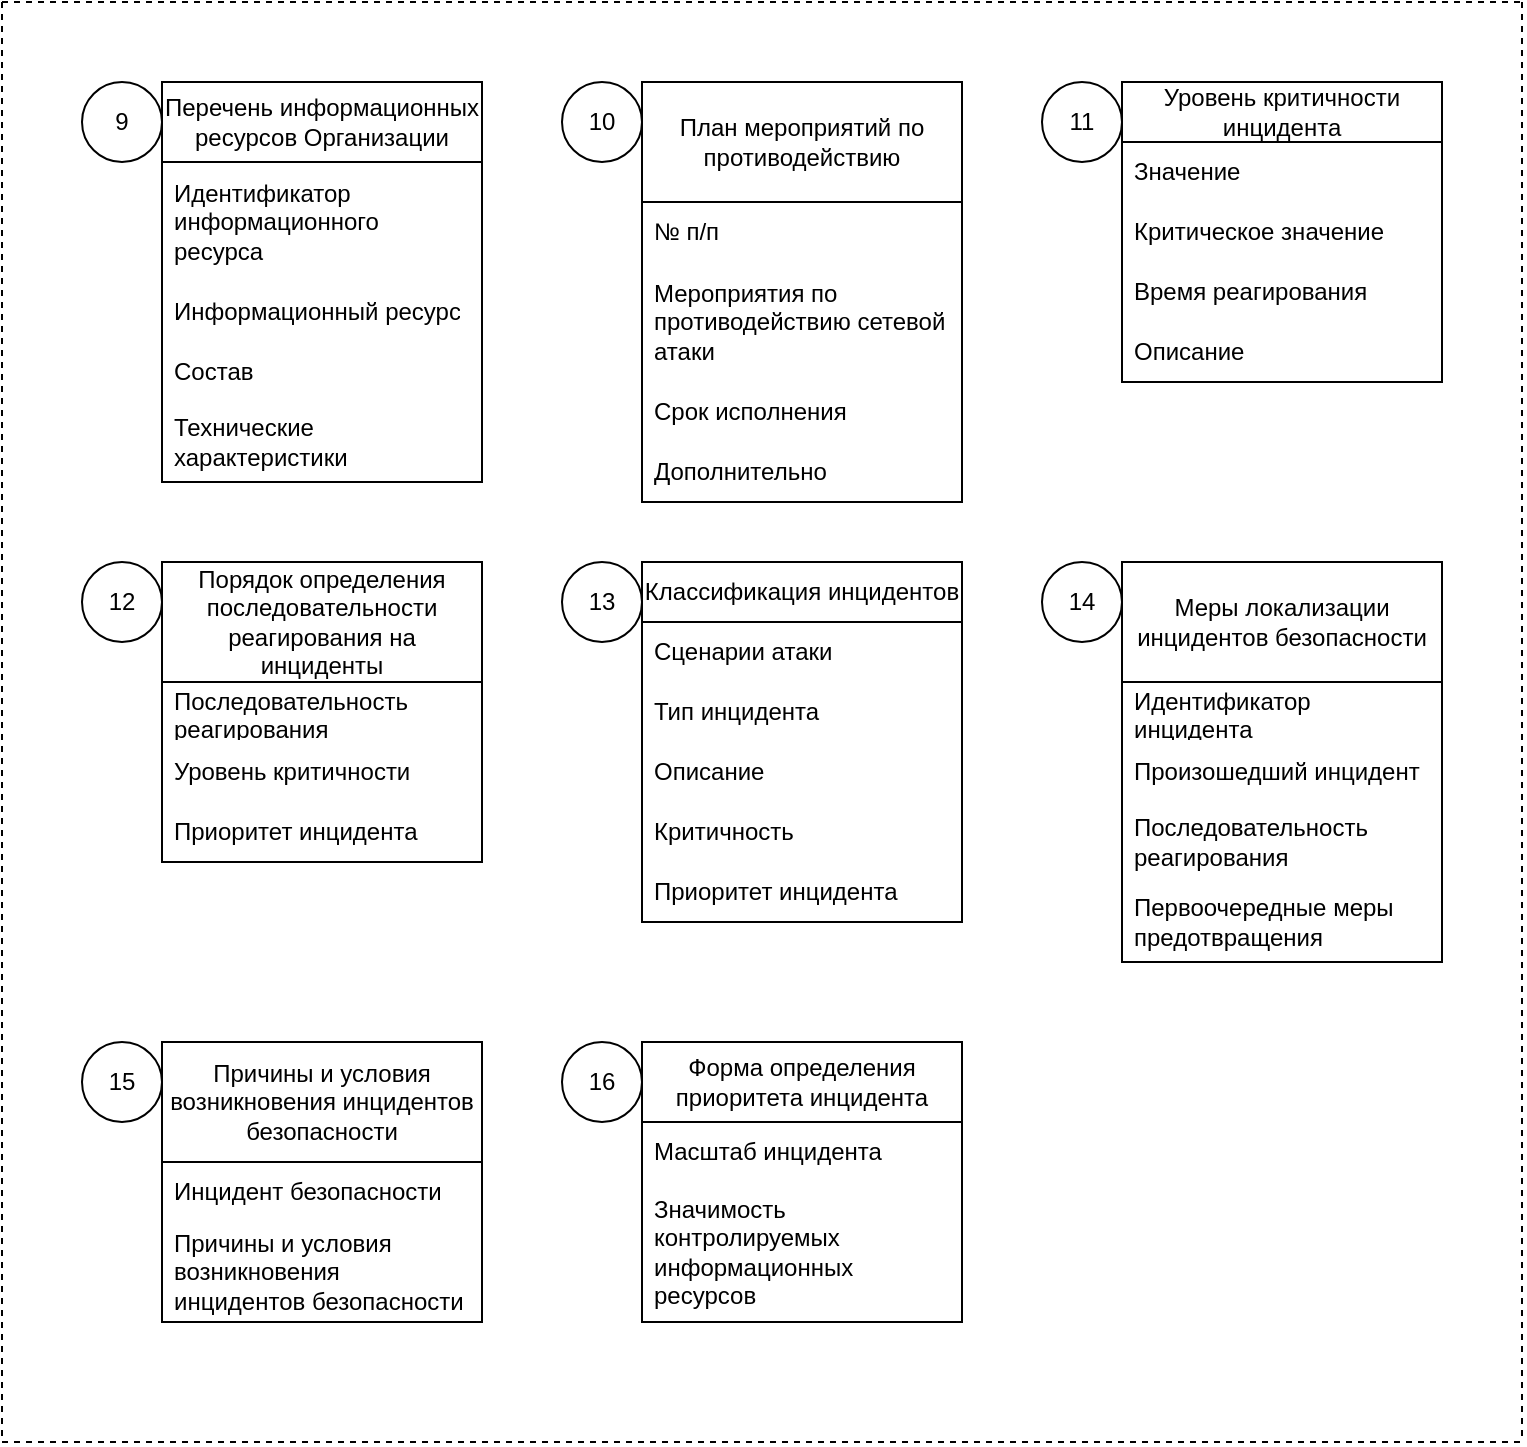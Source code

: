 <mxfile version="24.9.3">
  <diagram id="XmhMLrY5rcQZFRlhpqio" name="Страница — 1">
    <mxGraphModel dx="1290" dy="567" grid="1" gridSize="10" guides="1" tooltips="1" connect="1" arrows="1" fold="1" page="1" pageScale="1" pageWidth="827" pageHeight="1169" math="0" shadow="0">
      <root>
        <mxCell id="0" />
        <mxCell id="1" parent="0" />
        <mxCell id="afDjPK45F89lLLZITFo6-1" value="" style="endArrow=none;dashed=1;html=1;rounded=0;" parent="1" edge="1">
          <mxGeometry width="50" height="50" relative="1" as="geometry">
            <mxPoint x="41" y="80" as="sourcePoint" />
            <mxPoint x="801" y="80" as="targetPoint" />
          </mxGeometry>
        </mxCell>
        <mxCell id="afDjPK45F89lLLZITFo6-3" value="" style="endArrow=none;dashed=1;html=1;rounded=0;" parent="1" edge="1">
          <mxGeometry width="50" height="50" relative="1" as="geometry">
            <mxPoint x="41" y="80" as="sourcePoint" />
            <mxPoint x="41" y="800" as="targetPoint" />
          </mxGeometry>
        </mxCell>
        <mxCell id="afDjPK45F89lLLZITFo6-5" value="Меры локализации инцидентов безопасности" style="swimlane;fontStyle=0;childLayout=stackLayout;horizontal=1;startSize=60;horizontalStack=0;resizeParent=1;resizeParentMax=0;resizeLast=0;collapsible=1;marginBottom=0;whiteSpace=wrap;html=1;" parent="1" vertex="1">
          <mxGeometry x="601" y="360" width="160" height="200" as="geometry" />
        </mxCell>
        <mxCell id="afDjPK45F89lLLZITFo6-6" value="Идентификатор инцидента" style="text;strokeColor=none;fillColor=none;align=left;verticalAlign=middle;spacingLeft=4;spacingRight=4;overflow=hidden;points=[[0,0.5],[1,0.5]];portConstraint=eastwest;rotatable=0;whiteSpace=wrap;html=1;" parent="afDjPK45F89lLLZITFo6-5" vertex="1">
          <mxGeometry y="60" width="160" height="30" as="geometry" />
        </mxCell>
        <mxCell id="afDjPK45F89lLLZITFo6-7" value="Произошедший инцидент" style="text;strokeColor=none;fillColor=none;align=left;verticalAlign=middle;spacingLeft=4;spacingRight=4;overflow=hidden;points=[[0,0.5],[1,0.5]];portConstraint=eastwest;rotatable=0;whiteSpace=wrap;html=1;" parent="afDjPK45F89lLLZITFo6-5" vertex="1">
          <mxGeometry y="90" width="160" height="30" as="geometry" />
        </mxCell>
        <mxCell id="afDjPK45F89lLLZITFo6-50" value="Последовательность реагирования" style="text;strokeColor=none;fillColor=none;align=left;verticalAlign=middle;spacingLeft=4;spacingRight=4;overflow=hidden;points=[[0,0.5],[1,0.5]];portConstraint=eastwest;rotatable=0;whiteSpace=wrap;html=1;" parent="afDjPK45F89lLLZITFo6-5" vertex="1">
          <mxGeometry y="120" width="160" height="40" as="geometry" />
        </mxCell>
        <mxCell id="afDjPK45F89lLLZITFo6-8" value="Первоочередные меры предотвращения" style="text;strokeColor=none;fillColor=none;align=left;verticalAlign=middle;spacingLeft=4;spacingRight=4;overflow=hidden;points=[[0,0.5],[1,0.5]];portConstraint=eastwest;rotatable=0;whiteSpace=wrap;html=1;" parent="afDjPK45F89lLLZITFo6-5" vertex="1">
          <mxGeometry y="160" width="160" height="40" as="geometry" />
        </mxCell>
        <mxCell id="afDjPK45F89lLLZITFo6-9" value="Классификация инцидентов" style="swimlane;fontStyle=0;childLayout=stackLayout;horizontal=1;startSize=30;horizontalStack=0;resizeParent=1;resizeParentMax=0;resizeLast=0;collapsible=1;marginBottom=0;whiteSpace=wrap;html=1;" parent="1" vertex="1">
          <mxGeometry x="361" y="360" width="160" height="180" as="geometry">
            <mxRectangle x="290" y="200" width="140" height="30" as="alternateBounds" />
          </mxGeometry>
        </mxCell>
        <mxCell id="afDjPK45F89lLLZITFo6-10" value="Сценарии атаки" style="text;strokeColor=none;fillColor=none;align=left;verticalAlign=middle;spacingLeft=4;spacingRight=4;overflow=hidden;points=[[0,0.5],[1,0.5]];portConstraint=eastwest;rotatable=0;whiteSpace=wrap;html=1;" parent="afDjPK45F89lLLZITFo6-9" vertex="1">
          <mxGeometry y="30" width="160" height="30" as="geometry" />
        </mxCell>
        <mxCell id="afDjPK45F89lLLZITFo6-11" value="&lt;div&gt;Тип инцидента&lt;/div&gt;" style="text;strokeColor=none;fillColor=none;align=left;verticalAlign=middle;spacingLeft=4;spacingRight=4;overflow=hidden;points=[[0,0.5],[1,0.5]];portConstraint=eastwest;rotatable=0;whiteSpace=wrap;html=1;" parent="afDjPK45F89lLLZITFo6-9" vertex="1">
          <mxGeometry y="60" width="160" height="30" as="geometry" />
        </mxCell>
        <mxCell id="afDjPK45F89lLLZITFo6-12" value="Описание" style="text;strokeColor=none;fillColor=none;align=left;verticalAlign=middle;spacingLeft=4;spacingRight=4;overflow=hidden;points=[[0,0.5],[1,0.5]];portConstraint=eastwest;rotatable=0;whiteSpace=wrap;html=1;" parent="afDjPK45F89lLLZITFo6-9" vertex="1">
          <mxGeometry y="90" width="160" height="30" as="geometry" />
        </mxCell>
        <mxCell id="afDjPK45F89lLLZITFo6-13" value="Критичность" style="text;strokeColor=none;fillColor=none;align=left;verticalAlign=middle;spacingLeft=4;spacingRight=4;overflow=hidden;points=[[0,0.5],[1,0.5]];portConstraint=eastwest;rotatable=0;whiteSpace=wrap;html=1;" parent="afDjPK45F89lLLZITFo6-9" vertex="1">
          <mxGeometry y="120" width="160" height="30" as="geometry" />
        </mxCell>
        <mxCell id="afDjPK45F89lLLZITFo6-38" value="Приоритет инцидента" style="text;strokeColor=none;fillColor=none;align=left;verticalAlign=middle;spacingLeft=4;spacingRight=4;overflow=hidden;points=[[0,0.5],[1,0.5]];portConstraint=eastwest;rotatable=0;whiteSpace=wrap;html=1;" parent="afDjPK45F89lLLZITFo6-9" vertex="1">
          <mxGeometry y="150" width="160" height="30" as="geometry" />
        </mxCell>
        <mxCell id="afDjPK45F89lLLZITFo6-14" value="Порядок определения последовательности реагирования на инциденты" style="swimlane;fontStyle=0;childLayout=stackLayout;horizontal=1;startSize=60;horizontalStack=0;resizeParent=1;resizeParentMax=0;resizeLast=0;collapsible=1;marginBottom=0;whiteSpace=wrap;html=1;" parent="1" vertex="1">
          <mxGeometry x="121" y="360" width="160" height="150" as="geometry">
            <mxRectangle x="520" y="360" width="200" height="60" as="alternateBounds" />
          </mxGeometry>
        </mxCell>
        <mxCell id="afDjPK45F89lLLZITFo6-15" value="Последовательность реагирования" style="text;strokeColor=none;fillColor=none;align=left;verticalAlign=middle;spacingLeft=4;spacingRight=4;overflow=hidden;points=[[0,0.5],[1,0.5]];portConstraint=eastwest;rotatable=0;whiteSpace=wrap;html=1;" parent="afDjPK45F89lLLZITFo6-14" vertex="1">
          <mxGeometry y="60" width="160" height="30" as="geometry" />
        </mxCell>
        <mxCell id="afDjPK45F89lLLZITFo6-16" value="Уровень критичности" style="text;strokeColor=none;fillColor=none;align=left;verticalAlign=middle;spacingLeft=4;spacingRight=4;overflow=hidden;points=[[0,0.5],[1,0.5]];portConstraint=eastwest;rotatable=0;whiteSpace=wrap;html=1;" parent="afDjPK45F89lLLZITFo6-14" vertex="1">
          <mxGeometry y="90" width="160" height="30" as="geometry" />
        </mxCell>
        <mxCell id="afDjPK45F89lLLZITFo6-17" value="Приоритет инцидента" style="text;strokeColor=none;fillColor=none;align=left;verticalAlign=middle;spacingLeft=4;spacingRight=4;overflow=hidden;points=[[0,0.5],[1,0.5]];portConstraint=eastwest;rotatable=0;whiteSpace=wrap;html=1;" parent="afDjPK45F89lLLZITFo6-14" vertex="1">
          <mxGeometry y="120" width="160" height="30" as="geometry" />
        </mxCell>
        <mxCell id="afDjPK45F89lLLZITFo6-18" value="План мероприятий по противодействию" style="swimlane;fontStyle=0;childLayout=stackLayout;horizontal=1;startSize=60;horizontalStack=0;resizeParent=1;resizeParentMax=0;resizeLast=0;collapsible=1;marginBottom=0;whiteSpace=wrap;html=1;" parent="1" vertex="1">
          <mxGeometry x="361" y="120" width="160" height="210" as="geometry" />
        </mxCell>
        <mxCell id="afDjPK45F89lLLZITFo6-19" value="&lt;div&gt;№&amp;nbsp;&lt;span style=&quot;background-color: initial;&quot;&gt;п/п&lt;/span&gt;&lt;/div&gt;" style="text;strokeColor=none;fillColor=none;align=left;verticalAlign=middle;spacingLeft=4;spacingRight=4;overflow=hidden;points=[[0,0.5],[1,0.5]];portConstraint=eastwest;rotatable=0;whiteSpace=wrap;html=1;" parent="afDjPK45F89lLLZITFo6-18" vertex="1">
          <mxGeometry y="60" width="160" height="30" as="geometry" />
        </mxCell>
        <mxCell id="afDjPK45F89lLLZITFo6-20" value="Мероприятия по противодействию сетевой атаки" style="text;strokeColor=none;fillColor=none;align=left;verticalAlign=middle;spacingLeft=4;spacingRight=4;overflow=hidden;points=[[0,0.5],[1,0.5]];portConstraint=eastwest;rotatable=0;whiteSpace=wrap;html=1;" parent="afDjPK45F89lLLZITFo6-18" vertex="1">
          <mxGeometry y="90" width="160" height="60" as="geometry" />
        </mxCell>
        <mxCell id="afDjPK45F89lLLZITFo6-21" value="Срок исполнения" style="text;strokeColor=none;fillColor=none;align=left;verticalAlign=middle;spacingLeft=4;spacingRight=4;overflow=hidden;points=[[0,0.5],[1,0.5]];portConstraint=eastwest;rotatable=0;whiteSpace=wrap;html=1;" parent="afDjPK45F89lLLZITFo6-18" vertex="1">
          <mxGeometry y="150" width="160" height="30" as="geometry" />
        </mxCell>
        <mxCell id="afDjPK45F89lLLZITFo6-51" value="Дополнительно" style="text;strokeColor=none;fillColor=none;align=left;verticalAlign=middle;spacingLeft=4;spacingRight=4;overflow=hidden;points=[[0,0.5],[1,0.5]];portConstraint=eastwest;rotatable=0;whiteSpace=wrap;html=1;" parent="afDjPK45F89lLLZITFo6-18" vertex="1">
          <mxGeometry y="180" width="160" height="30" as="geometry" />
        </mxCell>
        <mxCell id="afDjPK45F89lLLZITFo6-33" value="Перечень информационных ресурсов Организации" style="swimlane;fontStyle=0;childLayout=stackLayout;horizontal=1;startSize=40;horizontalStack=0;resizeParent=1;resizeParentMax=0;resizeLast=0;collapsible=1;marginBottom=0;whiteSpace=wrap;html=1;" parent="1" vertex="1">
          <mxGeometry x="121" y="120" width="160" height="200" as="geometry" />
        </mxCell>
        <mxCell id="afDjPK45F89lLLZITFo6-34" value="Идентификатор информационного ресурса" style="text;strokeColor=none;fillColor=none;align=left;verticalAlign=middle;spacingLeft=4;spacingRight=4;overflow=hidden;points=[[0,0.5],[1,0.5]];portConstraint=eastwest;rotatable=0;whiteSpace=wrap;html=1;" parent="afDjPK45F89lLLZITFo6-33" vertex="1">
          <mxGeometry y="40" width="160" height="60" as="geometry" />
        </mxCell>
        <mxCell id="afDjPK45F89lLLZITFo6-35" value="Информационный ресурс" style="text;strokeColor=none;fillColor=none;align=left;verticalAlign=middle;spacingLeft=4;spacingRight=4;overflow=hidden;points=[[0,0.5],[1,0.5]];portConstraint=eastwest;rotatable=0;whiteSpace=wrap;html=1;" parent="afDjPK45F89lLLZITFo6-33" vertex="1">
          <mxGeometry y="100" width="160" height="30" as="geometry" />
        </mxCell>
        <mxCell id="afDjPK45F89lLLZITFo6-36" value="Состав" style="text;strokeColor=none;fillColor=none;align=left;verticalAlign=middle;spacingLeft=4;spacingRight=4;overflow=hidden;points=[[0,0.5],[1,0.5]];portConstraint=eastwest;rotatable=0;whiteSpace=wrap;html=1;" parent="afDjPK45F89lLLZITFo6-33" vertex="1">
          <mxGeometry y="130" width="160" height="30" as="geometry" />
        </mxCell>
        <mxCell id="afDjPK45F89lLLZITFo6-37" value="Технические характеристики" style="text;strokeColor=none;fillColor=none;align=left;verticalAlign=middle;spacingLeft=4;spacingRight=4;overflow=hidden;points=[[0,0.5],[1,0.5]];portConstraint=eastwest;rotatable=0;whiteSpace=wrap;html=1;" parent="afDjPK45F89lLLZITFo6-33" vertex="1">
          <mxGeometry y="160" width="160" height="40" as="geometry" />
        </mxCell>
        <mxCell id="afDjPK45F89lLLZITFo6-40" value="Уровень критичности инцидента" style="swimlane;fontStyle=0;childLayout=stackLayout;horizontal=1;startSize=30;horizontalStack=0;resizeParent=1;resizeParentMax=0;resizeLast=0;collapsible=1;marginBottom=0;whiteSpace=wrap;html=1;" parent="1" vertex="1">
          <mxGeometry x="601" y="120" width="160" height="150" as="geometry" />
        </mxCell>
        <mxCell id="afDjPK45F89lLLZITFo6-41" value="&lt;div&gt;Значение&lt;/div&gt;" style="text;strokeColor=none;fillColor=none;align=left;verticalAlign=middle;spacingLeft=4;spacingRight=4;overflow=hidden;points=[[0,0.5],[1,0.5]];portConstraint=eastwest;rotatable=0;whiteSpace=wrap;html=1;" parent="afDjPK45F89lLLZITFo6-40" vertex="1">
          <mxGeometry y="30" width="160" height="30" as="geometry" />
        </mxCell>
        <mxCell id="afDjPK45F89lLLZITFo6-42" value="Критическое значение" style="text;strokeColor=none;fillColor=none;align=left;verticalAlign=middle;spacingLeft=4;spacingRight=4;overflow=hidden;points=[[0,0.5],[1,0.5]];portConstraint=eastwest;rotatable=0;whiteSpace=wrap;html=1;" parent="afDjPK45F89lLLZITFo6-40" vertex="1">
          <mxGeometry y="60" width="160" height="30" as="geometry" />
        </mxCell>
        <mxCell id="afDjPK45F89lLLZITFo6-43" value="Время реагирования" style="text;strokeColor=none;fillColor=none;align=left;verticalAlign=middle;spacingLeft=4;spacingRight=4;overflow=hidden;points=[[0,0.5],[1,0.5]];portConstraint=eastwest;rotatable=0;whiteSpace=wrap;html=1;" parent="afDjPK45F89lLLZITFo6-40" vertex="1">
          <mxGeometry y="90" width="160" height="30" as="geometry" />
        </mxCell>
        <mxCell id="afDjPK45F89lLLZITFo6-44" value="Описание" style="text;strokeColor=none;fillColor=none;align=left;verticalAlign=middle;spacingLeft=4;spacingRight=4;overflow=hidden;points=[[0,0.5],[1,0.5]];portConstraint=eastwest;rotatable=0;whiteSpace=wrap;html=1;" parent="afDjPK45F89lLLZITFo6-40" vertex="1">
          <mxGeometry y="120" width="160" height="30" as="geometry" />
        </mxCell>
        <mxCell id="afDjPK45F89lLLZITFo6-45" value="Форма определения приоритета инцидента" style="swimlane;fontStyle=0;childLayout=stackLayout;horizontal=1;startSize=40;horizontalStack=0;resizeParent=1;resizeParentMax=0;resizeLast=0;collapsible=1;marginBottom=0;whiteSpace=wrap;html=1;" parent="1" vertex="1">
          <mxGeometry x="361" y="600" width="160" height="140" as="geometry" />
        </mxCell>
        <mxCell id="afDjPK45F89lLLZITFo6-46" value="&lt;div&gt;Масштаб инцидента&lt;/div&gt;" style="text;strokeColor=none;fillColor=none;align=left;verticalAlign=middle;spacingLeft=4;spacingRight=4;overflow=hidden;points=[[0,0.5],[1,0.5]];portConstraint=eastwest;rotatable=0;whiteSpace=wrap;html=1;" parent="afDjPK45F89lLLZITFo6-45" vertex="1">
          <mxGeometry y="40" width="160" height="30" as="geometry" />
        </mxCell>
        <mxCell id="afDjPK45F89lLLZITFo6-47" value="Значимость контролируемых информационных ресурсов" style="text;strokeColor=none;fillColor=none;align=left;verticalAlign=middle;spacingLeft=4;spacingRight=4;overflow=hidden;points=[[0,0.5],[1,0.5]];portConstraint=eastwest;rotatable=0;whiteSpace=wrap;html=1;" parent="afDjPK45F89lLLZITFo6-45" vertex="1">
          <mxGeometry y="70" width="160" height="70" as="geometry" />
        </mxCell>
        <mxCell id="afDjPK45F89lLLZITFo6-52" value="Причины и условия возникновения инцидентов безопасности" style="swimlane;fontStyle=0;childLayout=stackLayout;horizontal=1;startSize=60;horizontalStack=0;resizeParent=1;resizeParentMax=0;resizeLast=0;collapsible=1;marginBottom=0;whiteSpace=wrap;html=1;" parent="1" vertex="1">
          <mxGeometry x="121" y="600" width="160" height="140" as="geometry" />
        </mxCell>
        <mxCell id="afDjPK45F89lLLZITFo6-53" value="Инцидент безопасности" style="text;strokeColor=none;fillColor=none;align=left;verticalAlign=middle;spacingLeft=4;spacingRight=4;overflow=hidden;points=[[0,0.5],[1,0.5]];portConstraint=eastwest;rotatable=0;whiteSpace=wrap;html=1;" parent="afDjPK45F89lLLZITFo6-52" vertex="1">
          <mxGeometry y="60" width="160" height="30" as="geometry" />
        </mxCell>
        <mxCell id="afDjPK45F89lLLZITFo6-54" value="Причины и условия возникновения инцидентов безопасности" style="text;strokeColor=none;fillColor=none;align=left;verticalAlign=middle;spacingLeft=4;spacingRight=4;overflow=hidden;points=[[0,0.5],[1,0.5]];portConstraint=eastwest;rotatable=0;whiteSpace=wrap;html=1;" parent="afDjPK45F89lLLZITFo6-52" vertex="1">
          <mxGeometry y="90" width="160" height="50" as="geometry" />
        </mxCell>
        <mxCell id="4R_rHLz5xXPEZ0ZlH7uR-1" value="9" style="ellipse;whiteSpace=wrap;html=1;aspect=fixed;" parent="1" vertex="1">
          <mxGeometry x="81" y="120" width="40" height="40" as="geometry" />
        </mxCell>
        <mxCell id="4R_rHLz5xXPEZ0ZlH7uR-2" value="10" style="ellipse;whiteSpace=wrap;html=1;aspect=fixed;" parent="1" vertex="1">
          <mxGeometry x="321" y="120" width="40" height="40" as="geometry" />
        </mxCell>
        <mxCell id="4R_rHLz5xXPEZ0ZlH7uR-3" value="11" style="ellipse;whiteSpace=wrap;html=1;aspect=fixed;" parent="1" vertex="1">
          <mxGeometry x="561" y="120" width="40" height="40" as="geometry" />
        </mxCell>
        <mxCell id="4R_rHLz5xXPEZ0ZlH7uR-4" value="12" style="ellipse;whiteSpace=wrap;html=1;aspect=fixed;" parent="1" vertex="1">
          <mxGeometry x="81" y="360" width="40" height="40" as="geometry" />
        </mxCell>
        <mxCell id="4R_rHLz5xXPEZ0ZlH7uR-5" value="13" style="ellipse;whiteSpace=wrap;html=1;aspect=fixed;" parent="1" vertex="1">
          <mxGeometry x="321" y="360" width="40" height="40" as="geometry" />
        </mxCell>
        <mxCell id="4R_rHLz5xXPEZ0ZlH7uR-6" value="14" style="ellipse;whiteSpace=wrap;html=1;aspect=fixed;" parent="1" vertex="1">
          <mxGeometry x="561" y="360" width="40" height="40" as="geometry" />
        </mxCell>
        <mxCell id="4R_rHLz5xXPEZ0ZlH7uR-7" value="15" style="ellipse;whiteSpace=wrap;html=1;aspect=fixed;" parent="1" vertex="1">
          <mxGeometry x="81" y="600" width="40" height="40" as="geometry" />
        </mxCell>
        <mxCell id="4R_rHLz5xXPEZ0ZlH7uR-8" value="16" style="ellipse;whiteSpace=wrap;html=1;aspect=fixed;" parent="1" vertex="1">
          <mxGeometry x="321" y="600" width="40" height="40" as="geometry" />
        </mxCell>
        <mxCell id="DmSHoljcvdTOVFs8UCOj-1" value="" style="endArrow=none;dashed=1;html=1;rounded=0;" edge="1" parent="1">
          <mxGeometry width="50" height="50" relative="1" as="geometry">
            <mxPoint x="801" y="80" as="sourcePoint" />
            <mxPoint x="801" y="800" as="targetPoint" />
          </mxGeometry>
        </mxCell>
        <mxCell id="DmSHoljcvdTOVFs8UCOj-2" value="" style="endArrow=none;dashed=1;html=1;rounded=0;" edge="1" parent="1">
          <mxGeometry width="50" height="50" relative="1" as="geometry">
            <mxPoint x="41" y="800" as="sourcePoint" />
            <mxPoint x="801" y="800" as="targetPoint" />
          </mxGeometry>
        </mxCell>
      </root>
    </mxGraphModel>
  </diagram>
</mxfile>
